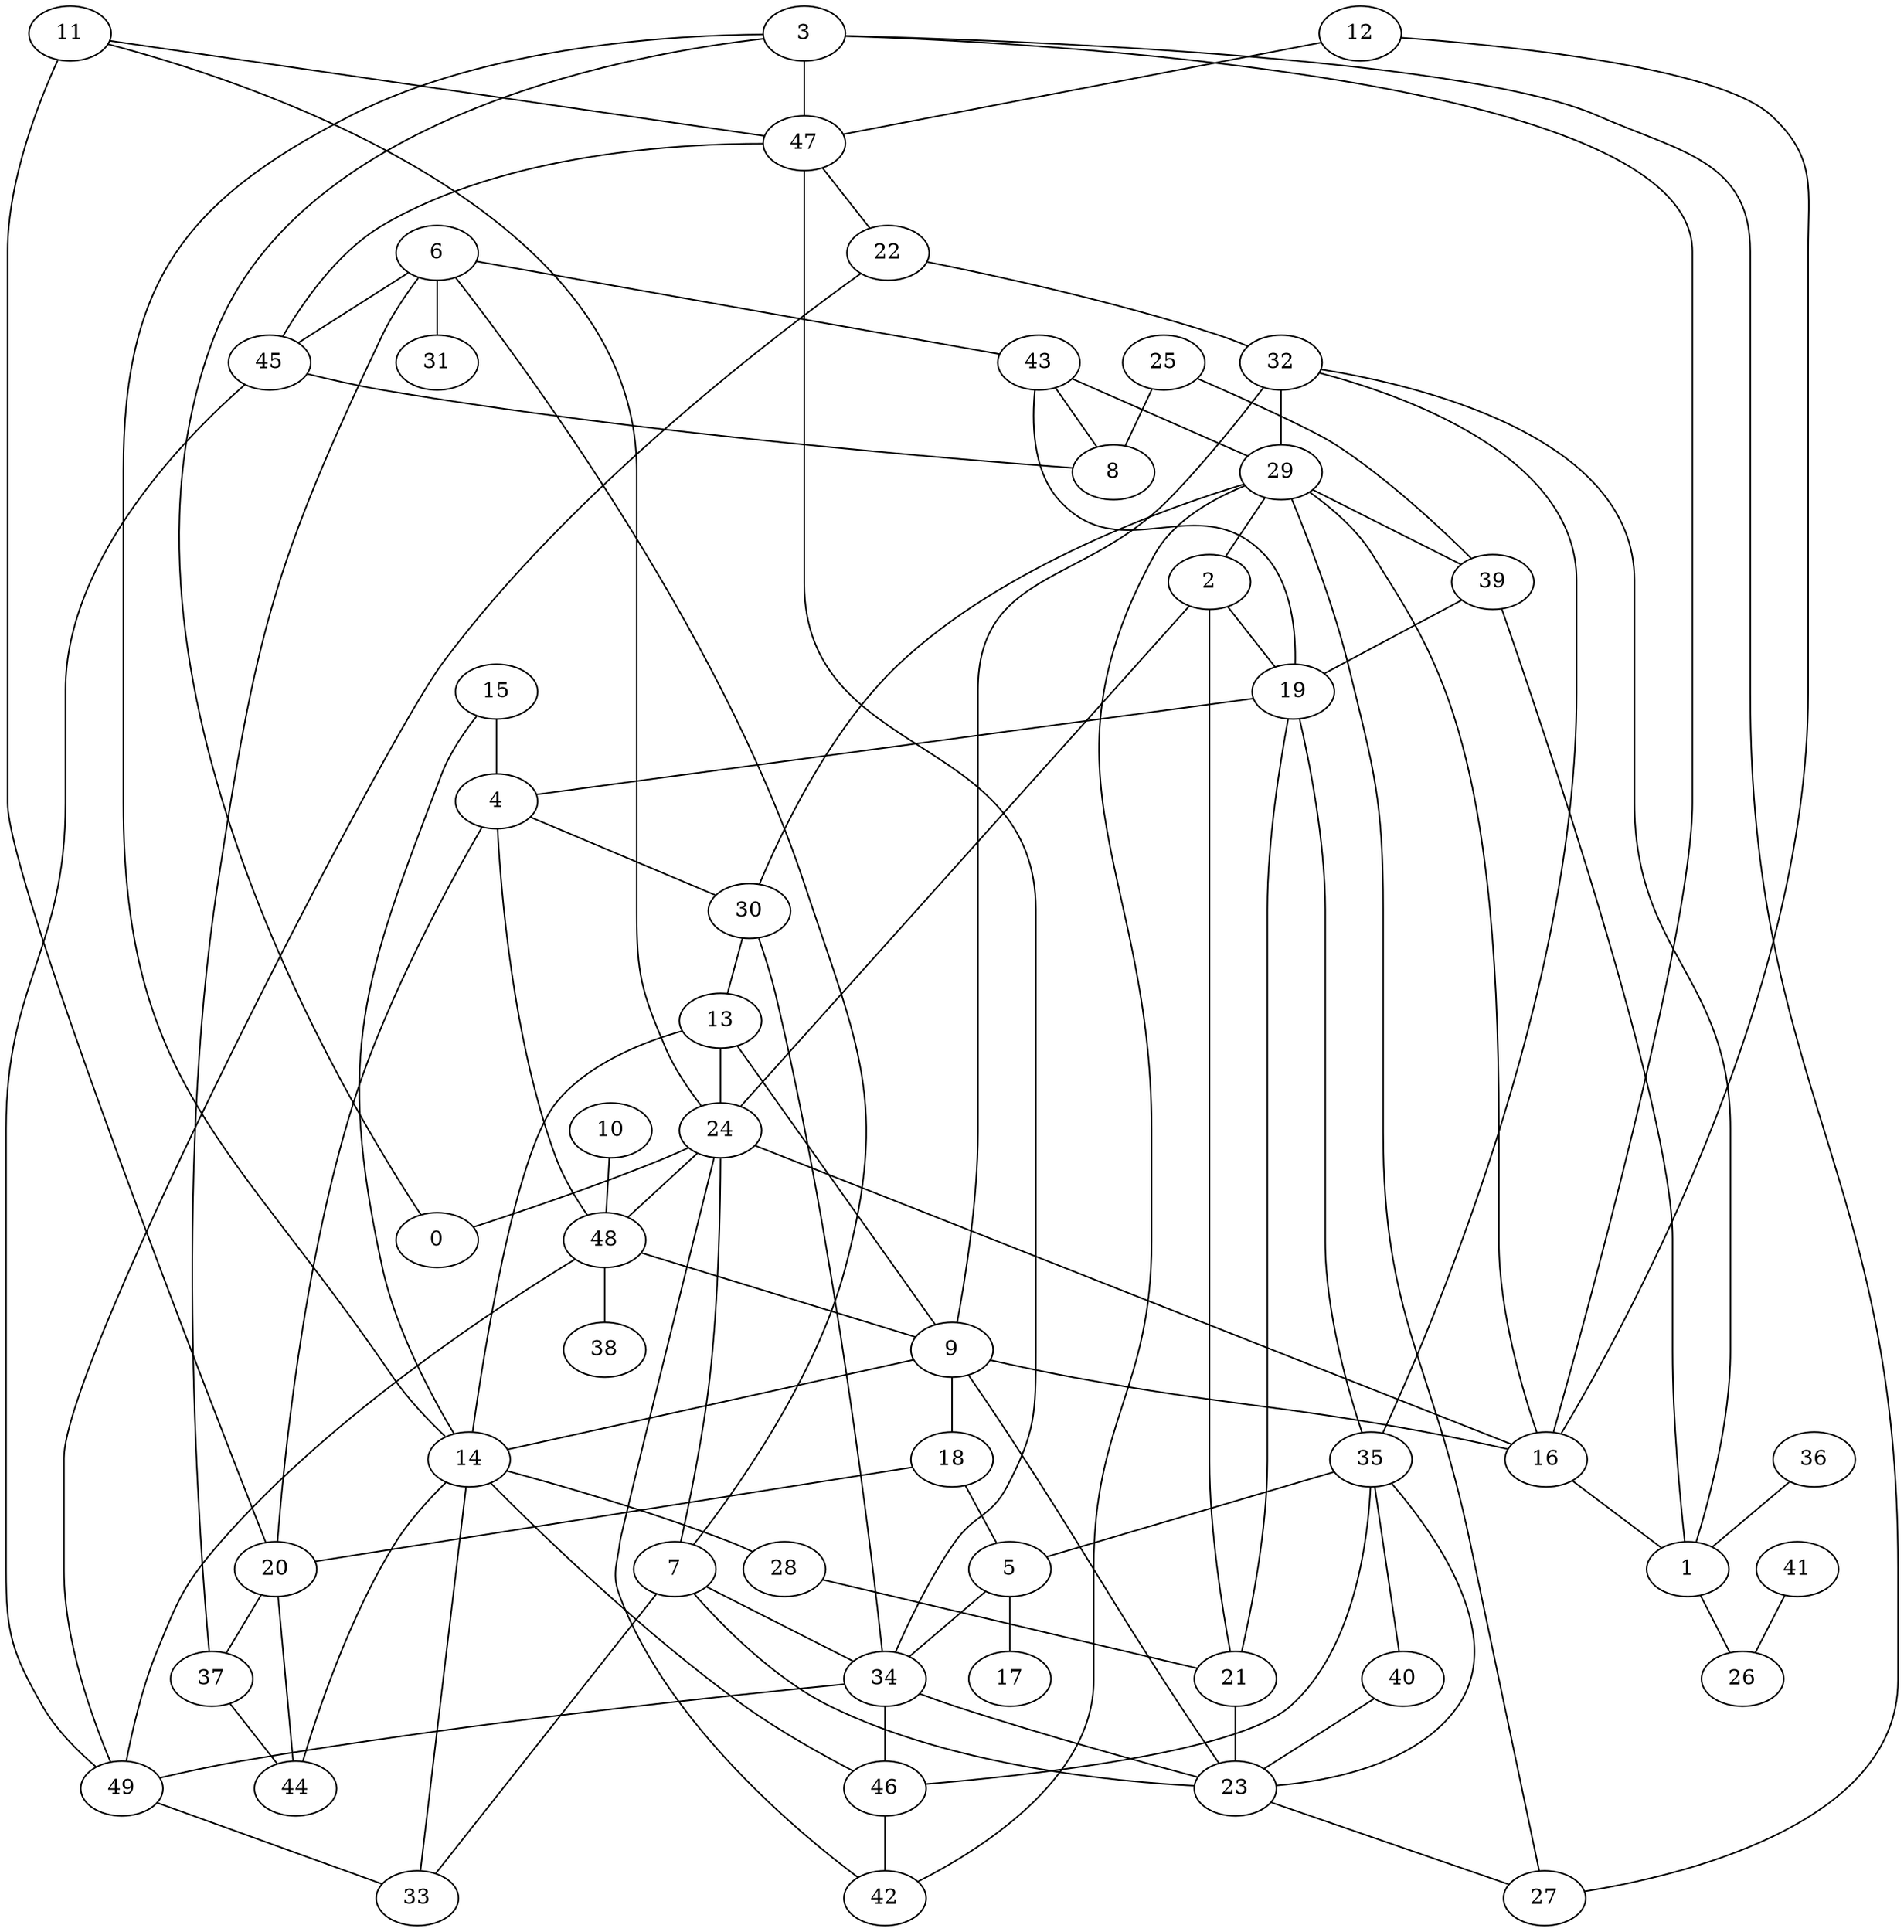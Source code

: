 graph {
	0
	1
	2
	3
	4
	5
	6
	7
	8
	9
	10
	11
	12
	13
	14
	15
	16
	17
	18
	19
	20
	21
	22
	23
	24
	25
	26
	27
	28
	29
	30
	31
	32
	33
	34
	35
	36
	37
	38
	39
	40
	41
	42
	43
	44
	45
	46
	47
	48
	49
	1 -- 26;
	2 -- 19;
	2 -- 21;
	2 -- 24;
	3 -- 0;
	3 -- 27;
	3 -- 47;
	4 -- 20;
	4 -- 30;
	4 -- 48;
	5 -- 17;
	5 -- 34;
	6 -- 7;
	6 -- 31;
	6 -- 37;
	6 -- 43;
	6 -- 45;
	7 -- 23;
	7 -- 33;
	7 -- 34;
	9 -- 13;
	9 -- 14;
	9 -- 16;
	9 -- 18;
	9 -- 23;
	9 -- 32;
	10 -- 48;
	11 -- 20;
	11 -- 24;
	11 -- 47;
	12 -- 16;
	12 -- 47;
	13 -- 14;
	13 -- 24;
	14 -- 3;
	14 -- 28;
	14 -- 33;
	14 -- 44;
	14 -- 46;
	15 -- 4;
	15 -- 14;
	16 -- 1;
	16 -- 3;
	18 -- 5;
	18 -- 20;
	19 -- 4;
	19 -- 35;
	20 -- 37;
	21 -- 19;
	21 -- 23;
	22 -- 32;
	22 -- 49;
	23 -- 27;
	24 -- 0;
	24 -- 7;
	24 -- 16;
	24 -- 42;
	24 -- 48;
	25 -- 8;
	25 -- 39;
	28 -- 21;
	29 -- 2;
	29 -- 16;
	29 -- 27;
	29 -- 30;
	29 -- 39;
	30 -- 13;
	32 -- 1;
	32 -- 29;
	32 -- 35;
	34 -- 23;
	34 -- 30;
	34 -- 46;
	34 -- 49;
	35 -- 5;
	35 -- 23;
	35 -- 40;
	35 -- 46;
	36 -- 1;
	37 -- 44;
	39 -- 1;
	39 -- 19;
	40 -- 23;
	41 -- 26;
	42 -- 29;
	43 -- 8;
	43 -- 19;
	43 -- 29;
	44 -- 20;
	45 -- 8;
	45 -- 49;
	46 -- 42;
	47 -- 22;
	47 -- 34;
	47 -- 45;
	48 -- 9;
	48 -- 38;
	48 -- 49;
	49 -- 33;
}